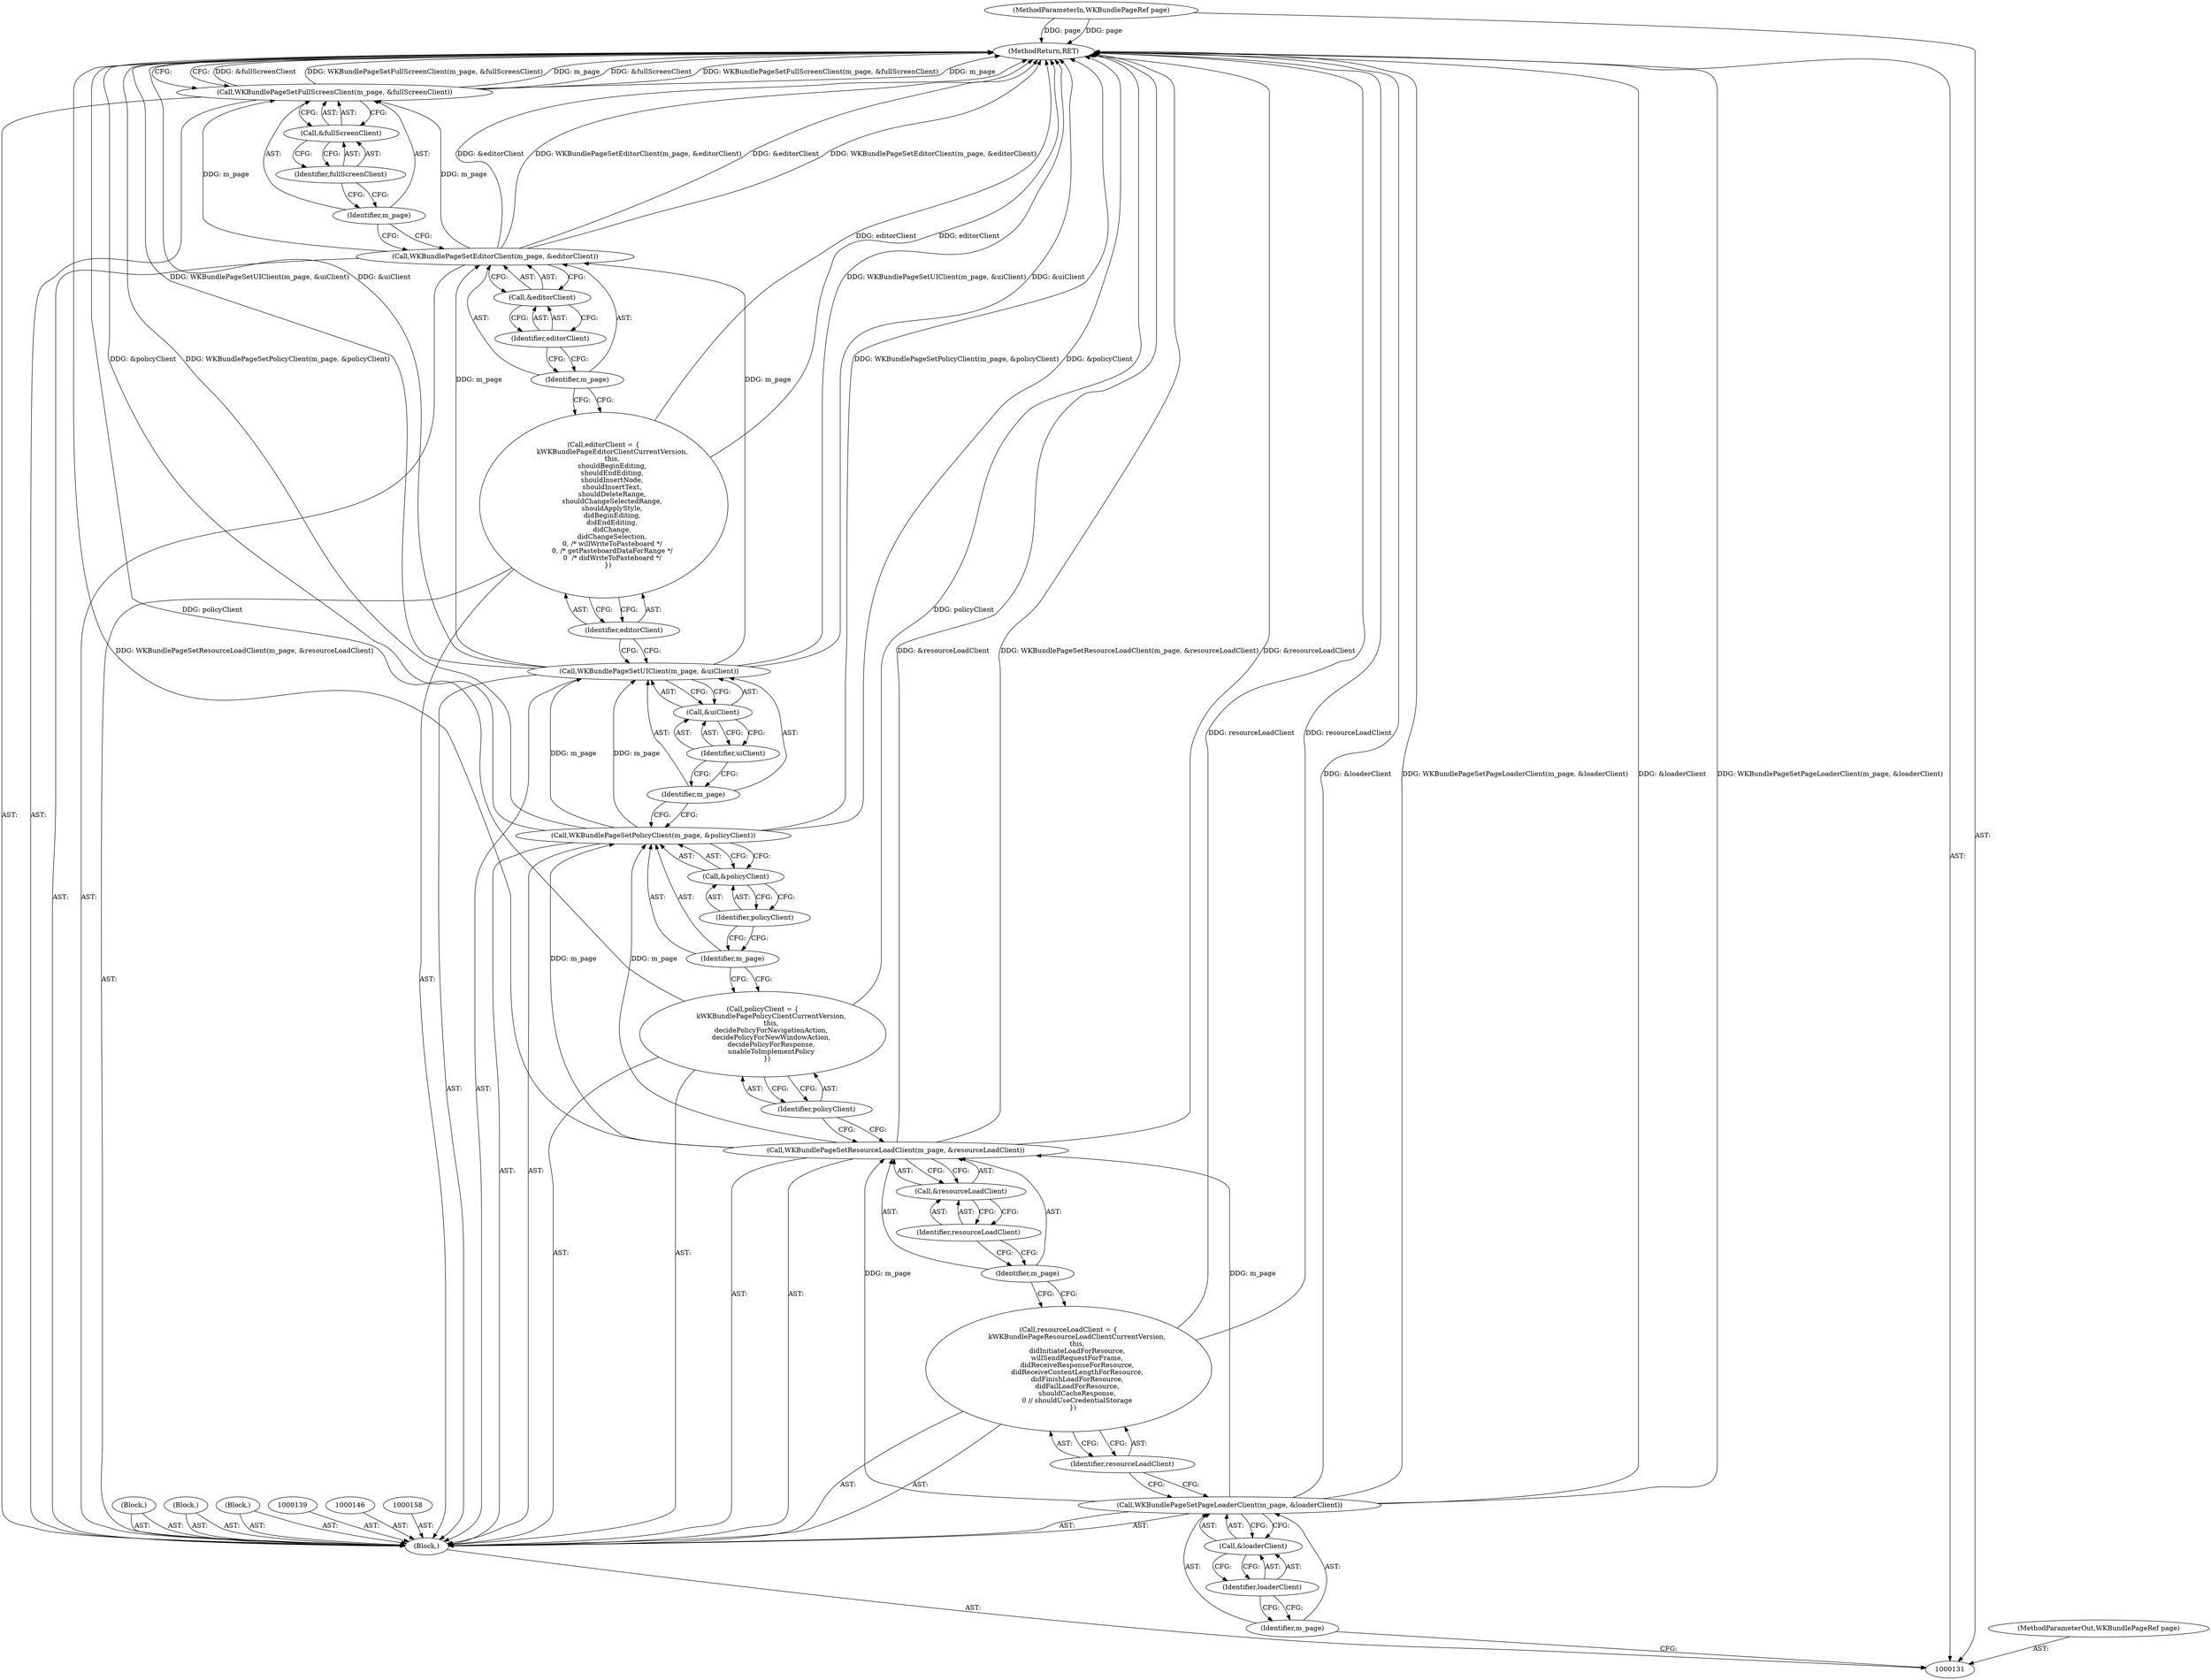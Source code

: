 digraph "0_Chrome_dc3857aac17be72c96f28d860d875235b3be349a_1" {
"1000170" [label="(MethodReturn,RET)"];
"1000132" [label="(MethodParameterIn,WKBundlePageRef page)"];
"1000217" [label="(MethodParameterOut,WKBundlePageRef page)"];
"1000162" [label="(Identifier,m_page)"];
"1000161" [label="(Call,WKBundlePageSetEditorClient(m_page, &editorClient))"];
"1000163" [label="(Call,&editorClient)"];
"1000164" [label="(Identifier,editorClient)"];
"1000165" [label="(Block,)"];
"1000167" [label="(Identifier,m_page)"];
"1000166" [label="(Call,WKBundlePageSetFullScreenClient(m_page, &fullScreenClient))"];
"1000168" [label="(Call,&fullScreenClient)"];
"1000169" [label="(Identifier,fullScreenClient)"];
"1000133" [label="(Block,)"];
"1000136" [label="(Identifier,m_page)"];
"1000137" [label="(Call,&loaderClient)"];
"1000138" [label="(Identifier,loaderClient)"];
"1000135" [label="(Call,WKBundlePageSetPageLoaderClient(m_page, &loaderClient))"];
"1000140" [label="(Call,resourceLoadClient = {\n        kWKBundlePageResourceLoadClientCurrentVersion,\n        this,\n        didInitiateLoadForResource,\n        willSendRequestForFrame,\n        didReceiveResponseForResource,\n        didReceiveContentLengthForResource,\n        didFinishLoadForResource,\n        didFailLoadForResource,\n        shouldCacheResponse,\n        0 // shouldUseCredentialStorage\n    })"];
"1000141" [label="(Identifier,resourceLoadClient)"];
"1000134" [label="(Block,)"];
"1000143" [label="(Identifier,m_page)"];
"1000142" [label="(Call,WKBundlePageSetResourceLoadClient(m_page, &resourceLoadClient))"];
"1000144" [label="(Call,&resourceLoadClient)"];
"1000145" [label="(Identifier,resourceLoadClient)"];
"1000147" [label="(Call,policyClient = {\n        kWKBundlePagePolicyClientCurrentVersion,\n        this,\n        decidePolicyForNavigationAction,\n        decidePolicyForNewWindowAction,\n        decidePolicyForResponse,\n        unableToImplementPolicy\n    })"];
"1000148" [label="(Identifier,policyClient)"];
"1000150" [label="(Identifier,m_page)"];
"1000149" [label="(Call,WKBundlePageSetPolicyClient(m_page, &policyClient))"];
"1000151" [label="(Call,&policyClient)"];
"1000152" [label="(Identifier,policyClient)"];
"1000153" [label="(Block,)"];
"1000155" [label="(Identifier,m_page)"];
"1000156" [label="(Call,&uiClient)"];
"1000157" [label="(Identifier,uiClient)"];
"1000154" [label="(Call,WKBundlePageSetUIClient(m_page, &uiClient))"];
"1000159" [label="(Call,editorClient = {\n        kWKBundlePageEditorClientCurrentVersion,\n        this,\n        shouldBeginEditing,\n        shouldEndEditing,\n        shouldInsertNode,\n        shouldInsertText,\n        shouldDeleteRange,\n        shouldChangeSelectedRange,\n        shouldApplyStyle,\n        didBeginEditing,\n        didEndEditing,\n        didChange,\n        didChangeSelection,\n        0, /* willWriteToPasteboard */\n        0, /* getPasteboardDataForRange */\n        0  /* didWriteToPasteboard */\n    })"];
"1000160" [label="(Identifier,editorClient)"];
"1000170" -> "1000131"  [label="AST: "];
"1000170" -> "1000166"  [label="CFG: "];
"1000166" -> "1000170"  [label="DDG: &fullScreenClient"];
"1000166" -> "1000170"  [label="DDG: WKBundlePageSetFullScreenClient(m_page, &fullScreenClient)"];
"1000166" -> "1000170"  [label="DDG: m_page"];
"1000142" -> "1000170"  [label="DDG: WKBundlePageSetResourceLoadClient(m_page, &resourceLoadClient)"];
"1000142" -> "1000170"  [label="DDG: &resourceLoadClient"];
"1000149" -> "1000170"  [label="DDG: &policyClient"];
"1000149" -> "1000170"  [label="DDG: WKBundlePageSetPolicyClient(m_page, &policyClient)"];
"1000159" -> "1000170"  [label="DDG: editorClient"];
"1000154" -> "1000170"  [label="DDG: WKBundlePageSetUIClient(m_page, &uiClient)"];
"1000154" -> "1000170"  [label="DDG: &uiClient"];
"1000135" -> "1000170"  [label="DDG: WKBundlePageSetPageLoaderClient(m_page, &loaderClient)"];
"1000135" -> "1000170"  [label="DDG: &loaderClient"];
"1000161" -> "1000170"  [label="DDG: &editorClient"];
"1000161" -> "1000170"  [label="DDG: WKBundlePageSetEditorClient(m_page, &editorClient)"];
"1000132" -> "1000170"  [label="DDG: page"];
"1000140" -> "1000170"  [label="DDG: resourceLoadClient"];
"1000147" -> "1000170"  [label="DDG: policyClient"];
"1000132" -> "1000131"  [label="AST: "];
"1000132" -> "1000170"  [label="DDG: page"];
"1000217" -> "1000131"  [label="AST: "];
"1000162" -> "1000161"  [label="AST: "];
"1000162" -> "1000159"  [label="CFG: "];
"1000164" -> "1000162"  [label="CFG: "];
"1000161" -> "1000133"  [label="AST: "];
"1000161" -> "1000163"  [label="CFG: "];
"1000162" -> "1000161"  [label="AST: "];
"1000163" -> "1000161"  [label="AST: "];
"1000167" -> "1000161"  [label="CFG: "];
"1000161" -> "1000170"  [label="DDG: &editorClient"];
"1000161" -> "1000170"  [label="DDG: WKBundlePageSetEditorClient(m_page, &editorClient)"];
"1000154" -> "1000161"  [label="DDG: m_page"];
"1000161" -> "1000166"  [label="DDG: m_page"];
"1000163" -> "1000161"  [label="AST: "];
"1000163" -> "1000164"  [label="CFG: "];
"1000164" -> "1000163"  [label="AST: "];
"1000161" -> "1000163"  [label="CFG: "];
"1000164" -> "1000163"  [label="AST: "];
"1000164" -> "1000162"  [label="CFG: "];
"1000163" -> "1000164"  [label="CFG: "];
"1000165" -> "1000133"  [label="AST: "];
"1000167" -> "1000166"  [label="AST: "];
"1000167" -> "1000161"  [label="CFG: "];
"1000169" -> "1000167"  [label="CFG: "];
"1000166" -> "1000133"  [label="AST: "];
"1000166" -> "1000168"  [label="CFG: "];
"1000167" -> "1000166"  [label="AST: "];
"1000168" -> "1000166"  [label="AST: "];
"1000170" -> "1000166"  [label="CFG: "];
"1000166" -> "1000170"  [label="DDG: &fullScreenClient"];
"1000166" -> "1000170"  [label="DDG: WKBundlePageSetFullScreenClient(m_page, &fullScreenClient)"];
"1000166" -> "1000170"  [label="DDG: m_page"];
"1000161" -> "1000166"  [label="DDG: m_page"];
"1000168" -> "1000166"  [label="AST: "];
"1000168" -> "1000169"  [label="CFG: "];
"1000169" -> "1000168"  [label="AST: "];
"1000166" -> "1000168"  [label="CFG: "];
"1000169" -> "1000168"  [label="AST: "];
"1000169" -> "1000167"  [label="CFG: "];
"1000168" -> "1000169"  [label="CFG: "];
"1000133" -> "1000131"  [label="AST: "];
"1000134" -> "1000133"  [label="AST: "];
"1000135" -> "1000133"  [label="AST: "];
"1000139" -> "1000133"  [label="AST: "];
"1000140" -> "1000133"  [label="AST: "];
"1000142" -> "1000133"  [label="AST: "];
"1000146" -> "1000133"  [label="AST: "];
"1000147" -> "1000133"  [label="AST: "];
"1000149" -> "1000133"  [label="AST: "];
"1000153" -> "1000133"  [label="AST: "];
"1000154" -> "1000133"  [label="AST: "];
"1000158" -> "1000133"  [label="AST: "];
"1000159" -> "1000133"  [label="AST: "];
"1000161" -> "1000133"  [label="AST: "];
"1000165" -> "1000133"  [label="AST: "];
"1000166" -> "1000133"  [label="AST: "];
"1000136" -> "1000135"  [label="AST: "];
"1000136" -> "1000131"  [label="CFG: "];
"1000138" -> "1000136"  [label="CFG: "];
"1000137" -> "1000135"  [label="AST: "];
"1000137" -> "1000138"  [label="CFG: "];
"1000138" -> "1000137"  [label="AST: "];
"1000135" -> "1000137"  [label="CFG: "];
"1000138" -> "1000137"  [label="AST: "];
"1000138" -> "1000136"  [label="CFG: "];
"1000137" -> "1000138"  [label="CFG: "];
"1000135" -> "1000133"  [label="AST: "];
"1000135" -> "1000137"  [label="CFG: "];
"1000136" -> "1000135"  [label="AST: "];
"1000137" -> "1000135"  [label="AST: "];
"1000141" -> "1000135"  [label="CFG: "];
"1000135" -> "1000170"  [label="DDG: WKBundlePageSetPageLoaderClient(m_page, &loaderClient)"];
"1000135" -> "1000170"  [label="DDG: &loaderClient"];
"1000135" -> "1000142"  [label="DDG: m_page"];
"1000140" -> "1000133"  [label="AST: "];
"1000140" -> "1000141"  [label="CFG: "];
"1000141" -> "1000140"  [label="AST: "];
"1000143" -> "1000140"  [label="CFG: "];
"1000140" -> "1000170"  [label="DDG: resourceLoadClient"];
"1000141" -> "1000140"  [label="AST: "];
"1000141" -> "1000135"  [label="CFG: "];
"1000140" -> "1000141"  [label="CFG: "];
"1000134" -> "1000133"  [label="AST: "];
"1000143" -> "1000142"  [label="AST: "];
"1000143" -> "1000140"  [label="CFG: "];
"1000145" -> "1000143"  [label="CFG: "];
"1000142" -> "1000133"  [label="AST: "];
"1000142" -> "1000144"  [label="CFG: "];
"1000143" -> "1000142"  [label="AST: "];
"1000144" -> "1000142"  [label="AST: "];
"1000148" -> "1000142"  [label="CFG: "];
"1000142" -> "1000170"  [label="DDG: WKBundlePageSetResourceLoadClient(m_page, &resourceLoadClient)"];
"1000142" -> "1000170"  [label="DDG: &resourceLoadClient"];
"1000135" -> "1000142"  [label="DDG: m_page"];
"1000142" -> "1000149"  [label="DDG: m_page"];
"1000144" -> "1000142"  [label="AST: "];
"1000144" -> "1000145"  [label="CFG: "];
"1000145" -> "1000144"  [label="AST: "];
"1000142" -> "1000144"  [label="CFG: "];
"1000145" -> "1000144"  [label="AST: "];
"1000145" -> "1000143"  [label="CFG: "];
"1000144" -> "1000145"  [label="CFG: "];
"1000147" -> "1000133"  [label="AST: "];
"1000147" -> "1000148"  [label="CFG: "];
"1000148" -> "1000147"  [label="AST: "];
"1000150" -> "1000147"  [label="CFG: "];
"1000147" -> "1000170"  [label="DDG: policyClient"];
"1000148" -> "1000147"  [label="AST: "];
"1000148" -> "1000142"  [label="CFG: "];
"1000147" -> "1000148"  [label="CFG: "];
"1000150" -> "1000149"  [label="AST: "];
"1000150" -> "1000147"  [label="CFG: "];
"1000152" -> "1000150"  [label="CFG: "];
"1000149" -> "1000133"  [label="AST: "];
"1000149" -> "1000151"  [label="CFG: "];
"1000150" -> "1000149"  [label="AST: "];
"1000151" -> "1000149"  [label="AST: "];
"1000155" -> "1000149"  [label="CFG: "];
"1000149" -> "1000170"  [label="DDG: &policyClient"];
"1000149" -> "1000170"  [label="DDG: WKBundlePageSetPolicyClient(m_page, &policyClient)"];
"1000142" -> "1000149"  [label="DDG: m_page"];
"1000149" -> "1000154"  [label="DDG: m_page"];
"1000151" -> "1000149"  [label="AST: "];
"1000151" -> "1000152"  [label="CFG: "];
"1000152" -> "1000151"  [label="AST: "];
"1000149" -> "1000151"  [label="CFG: "];
"1000152" -> "1000151"  [label="AST: "];
"1000152" -> "1000150"  [label="CFG: "];
"1000151" -> "1000152"  [label="CFG: "];
"1000153" -> "1000133"  [label="AST: "];
"1000155" -> "1000154"  [label="AST: "];
"1000155" -> "1000149"  [label="CFG: "];
"1000157" -> "1000155"  [label="CFG: "];
"1000156" -> "1000154"  [label="AST: "];
"1000156" -> "1000157"  [label="CFG: "];
"1000157" -> "1000156"  [label="AST: "];
"1000154" -> "1000156"  [label="CFG: "];
"1000157" -> "1000156"  [label="AST: "];
"1000157" -> "1000155"  [label="CFG: "];
"1000156" -> "1000157"  [label="CFG: "];
"1000154" -> "1000133"  [label="AST: "];
"1000154" -> "1000156"  [label="CFG: "];
"1000155" -> "1000154"  [label="AST: "];
"1000156" -> "1000154"  [label="AST: "];
"1000160" -> "1000154"  [label="CFG: "];
"1000154" -> "1000170"  [label="DDG: WKBundlePageSetUIClient(m_page, &uiClient)"];
"1000154" -> "1000170"  [label="DDG: &uiClient"];
"1000149" -> "1000154"  [label="DDG: m_page"];
"1000154" -> "1000161"  [label="DDG: m_page"];
"1000159" -> "1000133"  [label="AST: "];
"1000159" -> "1000160"  [label="CFG: "];
"1000160" -> "1000159"  [label="AST: "];
"1000162" -> "1000159"  [label="CFG: "];
"1000159" -> "1000170"  [label="DDG: editorClient"];
"1000160" -> "1000159"  [label="AST: "];
"1000160" -> "1000154"  [label="CFG: "];
"1000159" -> "1000160"  [label="CFG: "];
}
